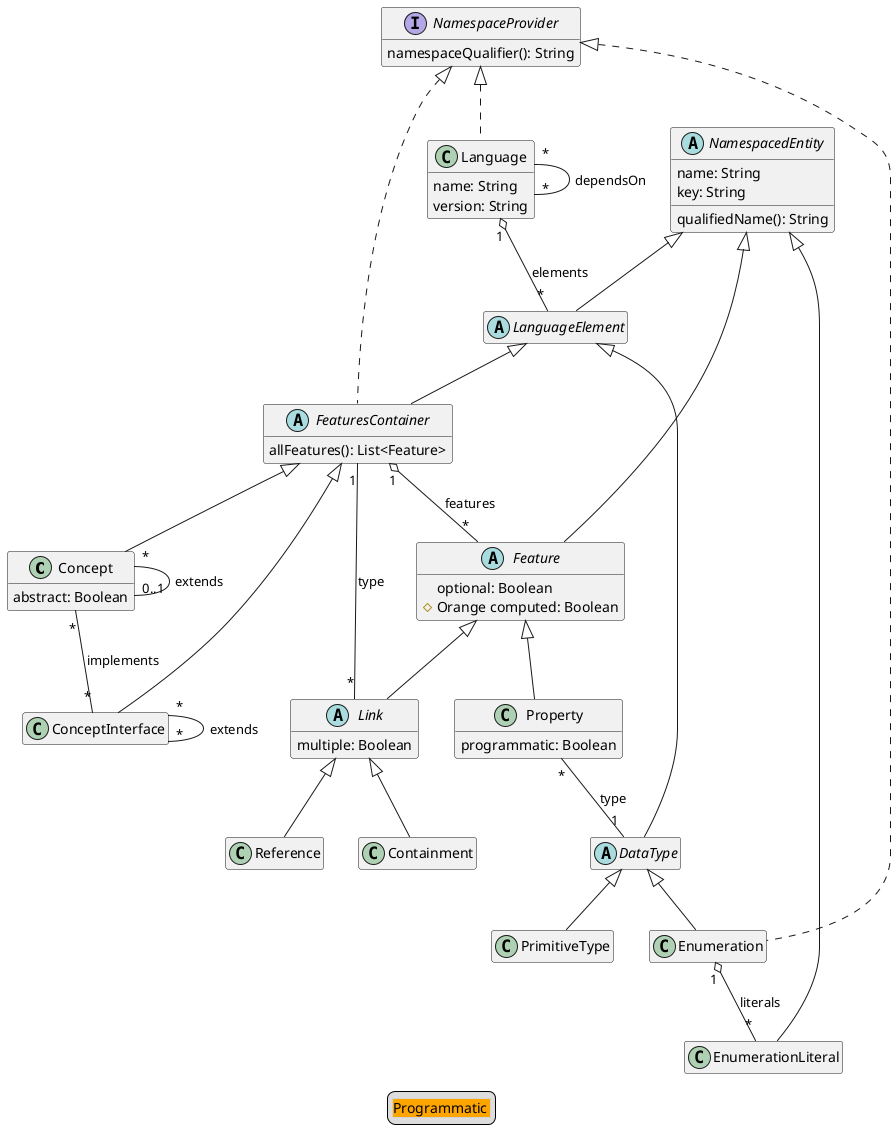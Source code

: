 @startuml
hide empty members

' qualified name: "LIonCore.M3"


class Concept extends FeaturesContainer {
  abstract: Boolean
}

class ConceptInterface extends FeaturesContainer

class Containment extends Link

abstract class DataType extends LanguageElement

class Enumeration extends DataType implements NamespaceProvider

class EnumerationLiteral extends NamespacedEntity

abstract class Feature extends NamespacedEntity {
  optional: Boolean
  #Orange computed: Boolean
}

abstract class FeaturesContainer extends LanguageElement implements NamespaceProvider {
  allFeatures(): List<Feature>
}

class Language implements NamespaceProvider {
  name: String
  version: String
}

abstract class LanguageElement extends NamespacedEntity

abstract class Link extends Feature {
  multiple: Boolean
}

interface NamespaceProvider {
  namespaceQualifier(): String
}

abstract class NamespacedEntity {
  name: String
  key: String
  qualifiedName(): String
}

class PrimitiveType extends DataType

class Property extends Feature {
  programmatic: Boolean
}

class Reference extends Link



' relations:

Concept "*" -- "0..1" Concept: extends
Concept "*" -- "*" ConceptInterface: implements
ConceptInterface "*" -- "*" ConceptInterface: extends


Enumeration "1" o-- "*" EnumerationLiteral: literals


FeaturesContainer "1" o-- "*" Feature: features
Language "1" o-- "*" LanguageElement: elements
Language "*" -- "*" Language: dependsOn

Link "*" -- "1" FeaturesContainer: type



Property "*" -- "1" DataType: type


legend
  <#LightGray,#LightGray>| <#Orange>Programmatic |
end legend
@enduml
